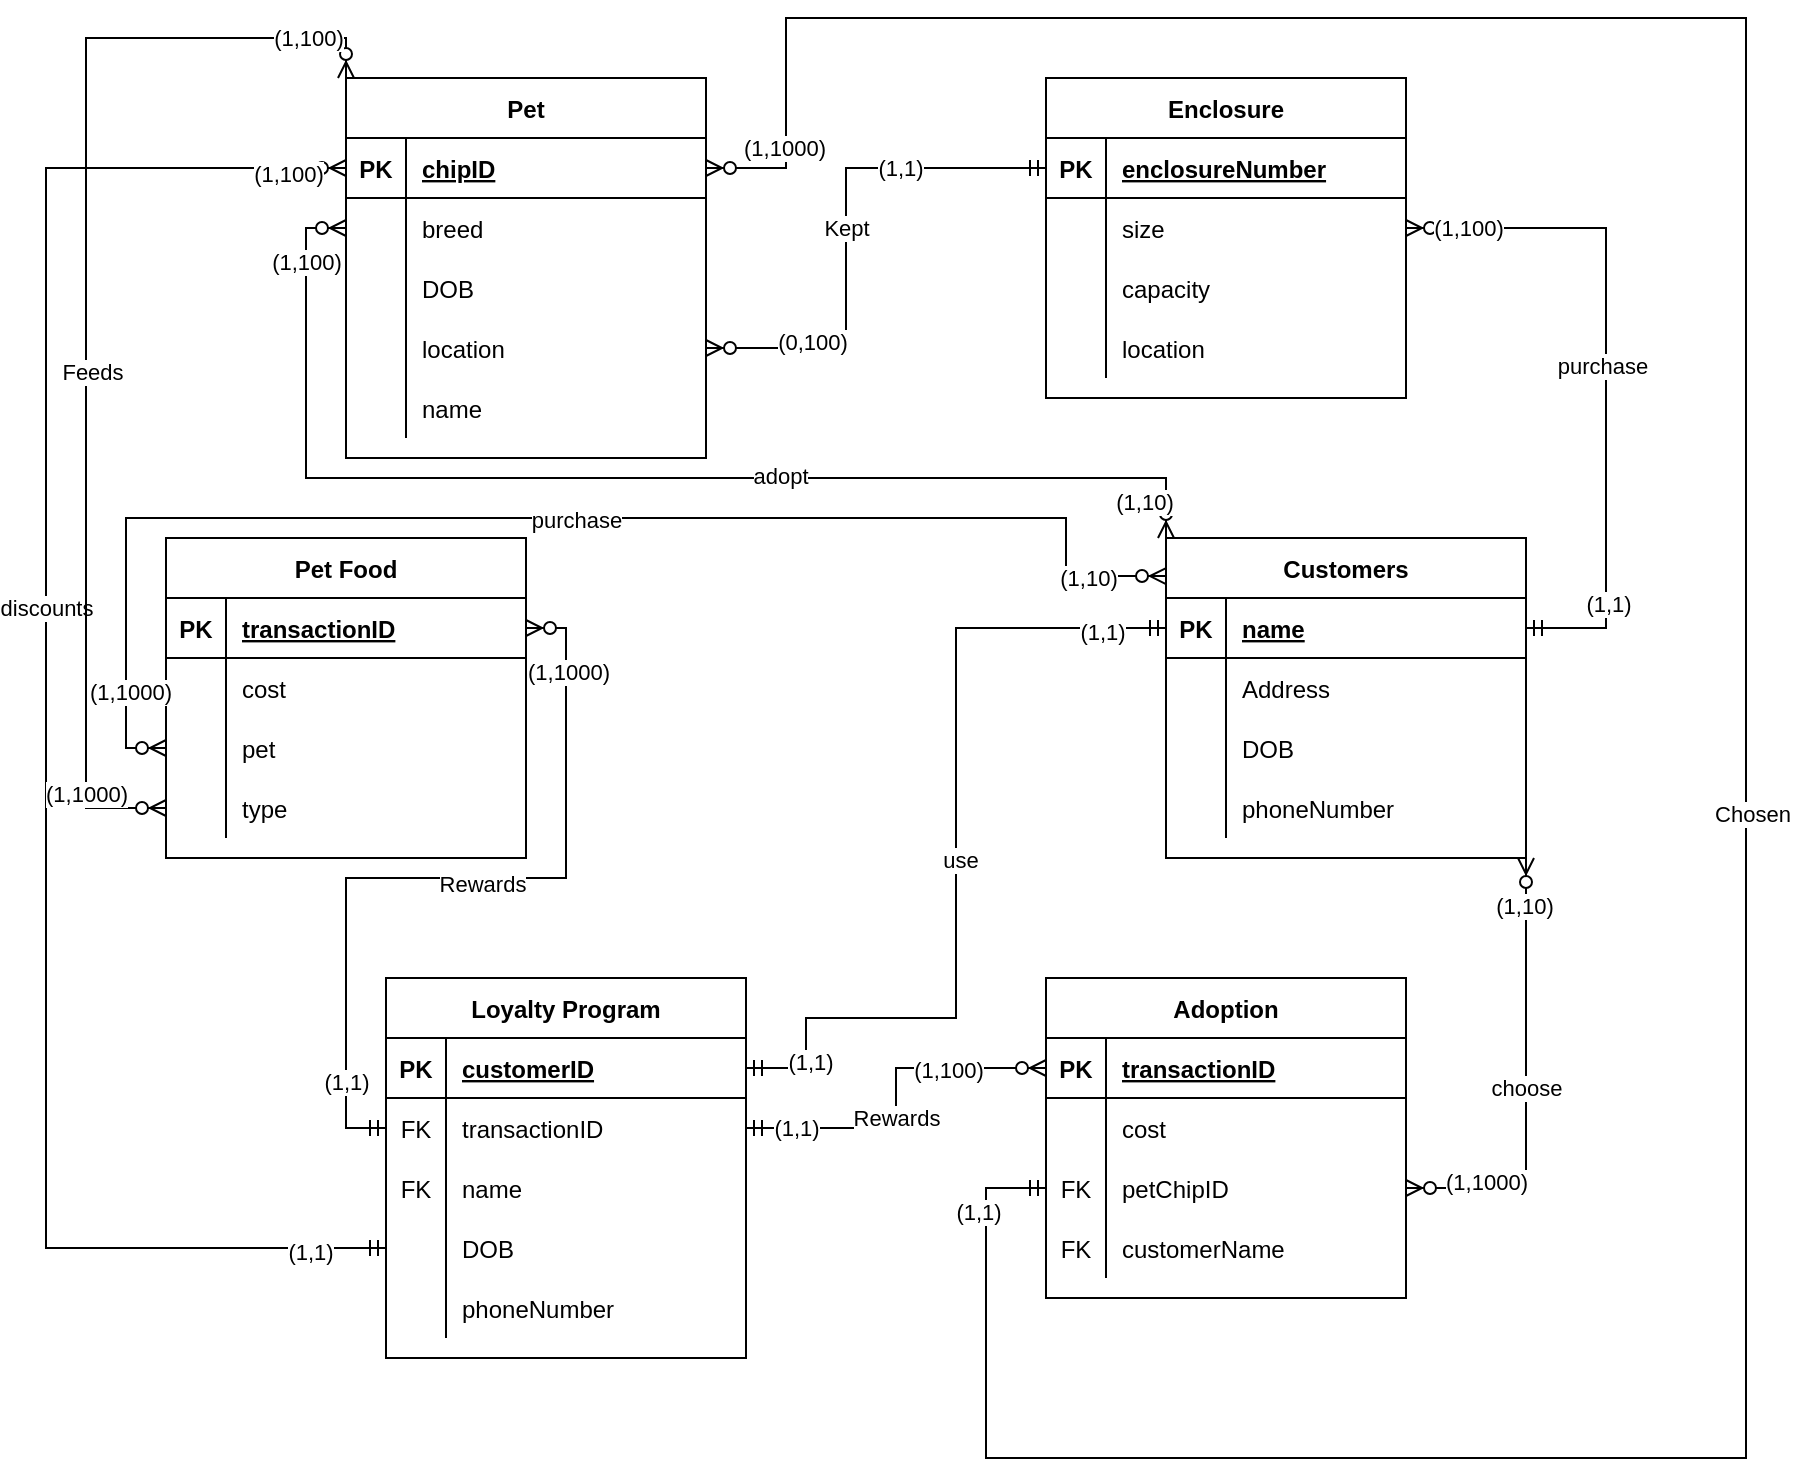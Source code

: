 <mxfile version="13.7.5" type="github">
  <diagram id="R2lEEEUBdFMjLlhIrx00" name="Page-1">
    <mxGraphModel dx="1632" dy="577" grid="1" gridSize="10" guides="1" tooltips="1" connect="1" arrows="1" fold="1" page="1" pageScale="1" pageWidth="850" pageHeight="1100" math="0" shadow="0" extFonts="Permanent Marker^https://fonts.googleapis.com/css?family=Permanent+Marker">
      <root>
        <mxCell id="0" />
        <mxCell id="1" parent="0" />
        <mxCell id="z0oqm9BWsSVBb0G1JqEK-1" value="Pet" style="shape=table;startSize=30;container=1;collapsible=1;childLayout=tableLayout;fixedRows=1;rowLines=0;fontStyle=1;align=center;resizeLast=1;" parent="1" vertex="1">
          <mxGeometry x="120" y="140" width="180" height="190" as="geometry" />
        </mxCell>
        <mxCell id="z0oqm9BWsSVBb0G1JqEK-2" value="" style="shape=partialRectangle;collapsible=0;dropTarget=0;pointerEvents=0;fillColor=none;top=0;left=0;bottom=1;right=0;points=[[0,0.5],[1,0.5]];portConstraint=eastwest;" parent="z0oqm9BWsSVBb0G1JqEK-1" vertex="1">
          <mxGeometry y="30" width="180" height="30" as="geometry" />
        </mxCell>
        <mxCell id="z0oqm9BWsSVBb0G1JqEK-3" value="PK" style="shape=partialRectangle;connectable=0;fillColor=none;top=0;left=0;bottom=0;right=0;fontStyle=1;overflow=hidden;" parent="z0oqm9BWsSVBb0G1JqEK-2" vertex="1">
          <mxGeometry width="30" height="30" as="geometry" />
        </mxCell>
        <mxCell id="z0oqm9BWsSVBb0G1JqEK-4" value="chipID" style="shape=partialRectangle;connectable=0;fillColor=none;top=0;left=0;bottom=0;right=0;align=left;spacingLeft=6;fontStyle=5;overflow=hidden;" parent="z0oqm9BWsSVBb0G1JqEK-2" vertex="1">
          <mxGeometry x="30" width="150" height="30" as="geometry" />
        </mxCell>
        <mxCell id="z0oqm9BWsSVBb0G1JqEK-5" value="" style="shape=partialRectangle;collapsible=0;dropTarget=0;pointerEvents=0;fillColor=none;top=0;left=0;bottom=0;right=0;points=[[0,0.5],[1,0.5]];portConstraint=eastwest;" parent="z0oqm9BWsSVBb0G1JqEK-1" vertex="1">
          <mxGeometry y="60" width="180" height="30" as="geometry" />
        </mxCell>
        <mxCell id="z0oqm9BWsSVBb0G1JqEK-6" value="" style="shape=partialRectangle;connectable=0;fillColor=none;top=0;left=0;bottom=0;right=0;editable=1;overflow=hidden;" parent="z0oqm9BWsSVBb0G1JqEK-5" vertex="1">
          <mxGeometry width="30" height="30" as="geometry" />
        </mxCell>
        <mxCell id="z0oqm9BWsSVBb0G1JqEK-7" value="breed" style="shape=partialRectangle;connectable=0;fillColor=none;top=0;left=0;bottom=0;right=0;align=left;spacingLeft=6;overflow=hidden;" parent="z0oqm9BWsSVBb0G1JqEK-5" vertex="1">
          <mxGeometry x="30" width="150" height="30" as="geometry" />
        </mxCell>
        <mxCell id="z0oqm9BWsSVBb0G1JqEK-8" value="" style="shape=partialRectangle;collapsible=0;dropTarget=0;pointerEvents=0;fillColor=none;top=0;left=0;bottom=0;right=0;points=[[0,0.5],[1,0.5]];portConstraint=eastwest;" parent="z0oqm9BWsSVBb0G1JqEK-1" vertex="1">
          <mxGeometry y="90" width="180" height="30" as="geometry" />
        </mxCell>
        <mxCell id="z0oqm9BWsSVBb0G1JqEK-9" value="" style="shape=partialRectangle;connectable=0;fillColor=none;top=0;left=0;bottom=0;right=0;editable=1;overflow=hidden;" parent="z0oqm9BWsSVBb0G1JqEK-8" vertex="1">
          <mxGeometry width="30" height="30" as="geometry" />
        </mxCell>
        <mxCell id="z0oqm9BWsSVBb0G1JqEK-10" value="DOB" style="shape=partialRectangle;connectable=0;fillColor=none;top=0;left=0;bottom=0;right=0;align=left;spacingLeft=6;overflow=hidden;" parent="z0oqm9BWsSVBb0G1JqEK-8" vertex="1">
          <mxGeometry x="30" width="150" height="30" as="geometry" />
        </mxCell>
        <mxCell id="z0oqm9BWsSVBb0G1JqEK-11" value="" style="shape=partialRectangle;collapsible=0;dropTarget=0;pointerEvents=0;fillColor=none;top=0;left=0;bottom=0;right=0;points=[[0,0.5],[1,0.5]];portConstraint=eastwest;" parent="z0oqm9BWsSVBb0G1JqEK-1" vertex="1">
          <mxGeometry y="120" width="180" height="30" as="geometry" />
        </mxCell>
        <mxCell id="z0oqm9BWsSVBb0G1JqEK-12" value="" style="shape=partialRectangle;connectable=0;fillColor=none;top=0;left=0;bottom=0;right=0;editable=1;overflow=hidden;" parent="z0oqm9BWsSVBb0G1JqEK-11" vertex="1">
          <mxGeometry width="30" height="30" as="geometry" />
        </mxCell>
        <mxCell id="z0oqm9BWsSVBb0G1JqEK-13" value="location" style="shape=partialRectangle;connectable=0;fillColor=none;top=0;left=0;bottom=0;right=0;align=left;spacingLeft=6;overflow=hidden;" parent="z0oqm9BWsSVBb0G1JqEK-11" vertex="1">
          <mxGeometry x="30" width="150" height="30" as="geometry" />
        </mxCell>
        <mxCell id="z0oqm9BWsSVBb0G1JqEK-113" value="" style="shape=partialRectangle;collapsible=0;dropTarget=0;pointerEvents=0;fillColor=none;top=0;left=0;bottom=0;right=0;points=[[0,0.5],[1,0.5]];portConstraint=eastwest;" parent="z0oqm9BWsSVBb0G1JqEK-1" vertex="1">
          <mxGeometry y="150" width="180" height="30" as="geometry" />
        </mxCell>
        <mxCell id="z0oqm9BWsSVBb0G1JqEK-114" value="" style="shape=partialRectangle;connectable=0;fillColor=none;top=0;left=0;bottom=0;right=0;editable=1;overflow=hidden;" parent="z0oqm9BWsSVBb0G1JqEK-113" vertex="1">
          <mxGeometry width="30" height="30" as="geometry" />
        </mxCell>
        <mxCell id="z0oqm9BWsSVBb0G1JqEK-115" value="name" style="shape=partialRectangle;connectable=0;fillColor=none;top=0;left=0;bottom=0;right=0;align=left;spacingLeft=6;overflow=hidden;" parent="z0oqm9BWsSVBb0G1JqEK-113" vertex="1">
          <mxGeometry x="30" width="150" height="30" as="geometry" />
        </mxCell>
        <mxCell id="z0oqm9BWsSVBb0G1JqEK-27" value="Kept" style="edgeStyle=orthogonalEdgeStyle;rounded=0;orthogonalLoop=1;jettySize=auto;html=1;exitX=1;exitY=0.5;exitDx=0;exitDy=0;endArrow=ERmandOne;endFill=0;startArrow=ERzeroToMany;startFill=1;" parent="1" source="z0oqm9BWsSVBb0G1JqEK-11" edge="1">
          <mxGeometry relative="1" as="geometry">
            <mxPoint x="470" y="185" as="targetPoint" />
            <Array as="points">
              <mxPoint x="370" y="275" />
              <mxPoint x="370" y="185" />
            </Array>
          </mxGeometry>
        </mxCell>
        <mxCell id="z0oqm9BWsSVBb0G1JqEK-30" value="(1,1)" style="edgeLabel;html=1;align=center;verticalAlign=middle;resizable=0;points=[];" parent="z0oqm9BWsSVBb0G1JqEK-27" vertex="1" connectable="0">
          <mxGeometry x="0.434" relative="1" as="geometry">
            <mxPoint as="offset" />
          </mxGeometry>
        </mxCell>
        <mxCell id="z0oqm9BWsSVBb0G1JqEK-31" value="(0,100)" style="edgeLabel;html=1;align=center;verticalAlign=middle;resizable=0;points=[];" parent="z0oqm9BWsSVBb0G1JqEK-27" vertex="1" connectable="0">
          <mxGeometry x="-0.592" y="3" relative="1" as="geometry">
            <mxPoint as="offset" />
          </mxGeometry>
        </mxCell>
        <mxCell id="z0oqm9BWsSVBb0G1JqEK-14" value="Enclosure" style="shape=table;startSize=30;container=1;collapsible=1;childLayout=tableLayout;fixedRows=1;rowLines=0;fontStyle=1;align=center;resizeLast=1;" parent="1" vertex="1">
          <mxGeometry x="470" y="140" width="180" height="160" as="geometry" />
        </mxCell>
        <mxCell id="z0oqm9BWsSVBb0G1JqEK-15" value="" style="shape=partialRectangle;collapsible=0;dropTarget=0;pointerEvents=0;fillColor=none;top=0;left=0;bottom=1;right=0;points=[[0,0.5],[1,0.5]];portConstraint=eastwest;" parent="z0oqm9BWsSVBb0G1JqEK-14" vertex="1">
          <mxGeometry y="30" width="180" height="30" as="geometry" />
        </mxCell>
        <mxCell id="z0oqm9BWsSVBb0G1JqEK-16" value="PK" style="shape=partialRectangle;connectable=0;fillColor=none;top=0;left=0;bottom=0;right=0;fontStyle=1;overflow=hidden;" parent="z0oqm9BWsSVBb0G1JqEK-15" vertex="1">
          <mxGeometry width="30" height="30" as="geometry" />
        </mxCell>
        <mxCell id="z0oqm9BWsSVBb0G1JqEK-17" value="enclosureNumber" style="shape=partialRectangle;connectable=0;fillColor=none;top=0;left=0;bottom=0;right=0;align=left;spacingLeft=6;fontStyle=5;overflow=hidden;" parent="z0oqm9BWsSVBb0G1JqEK-15" vertex="1">
          <mxGeometry x="30" width="150" height="30" as="geometry" />
        </mxCell>
        <mxCell id="z0oqm9BWsSVBb0G1JqEK-18" value="" style="shape=partialRectangle;collapsible=0;dropTarget=0;pointerEvents=0;fillColor=none;top=0;left=0;bottom=0;right=0;points=[[0,0.5],[1,0.5]];portConstraint=eastwest;" parent="z0oqm9BWsSVBb0G1JqEK-14" vertex="1">
          <mxGeometry y="60" width="180" height="30" as="geometry" />
        </mxCell>
        <mxCell id="z0oqm9BWsSVBb0G1JqEK-19" value="" style="shape=partialRectangle;connectable=0;fillColor=none;top=0;left=0;bottom=0;right=0;editable=1;overflow=hidden;" parent="z0oqm9BWsSVBb0G1JqEK-18" vertex="1">
          <mxGeometry width="30" height="30" as="geometry" />
        </mxCell>
        <mxCell id="z0oqm9BWsSVBb0G1JqEK-20" value="size" style="shape=partialRectangle;connectable=0;fillColor=none;top=0;left=0;bottom=0;right=0;align=left;spacingLeft=6;overflow=hidden;" parent="z0oqm9BWsSVBb0G1JqEK-18" vertex="1">
          <mxGeometry x="30" width="150" height="30" as="geometry" />
        </mxCell>
        <mxCell id="z0oqm9BWsSVBb0G1JqEK-21" value="" style="shape=partialRectangle;collapsible=0;dropTarget=0;pointerEvents=0;fillColor=none;top=0;left=0;bottom=0;right=0;points=[[0,0.5],[1,0.5]];portConstraint=eastwest;" parent="z0oqm9BWsSVBb0G1JqEK-14" vertex="1">
          <mxGeometry y="90" width="180" height="30" as="geometry" />
        </mxCell>
        <mxCell id="z0oqm9BWsSVBb0G1JqEK-22" value="" style="shape=partialRectangle;connectable=0;fillColor=none;top=0;left=0;bottom=0;right=0;editable=1;overflow=hidden;" parent="z0oqm9BWsSVBb0G1JqEK-21" vertex="1">
          <mxGeometry width="30" height="30" as="geometry" />
        </mxCell>
        <mxCell id="z0oqm9BWsSVBb0G1JqEK-23" value="capacity" style="shape=partialRectangle;connectable=0;fillColor=none;top=0;left=0;bottom=0;right=0;align=left;spacingLeft=6;overflow=hidden;" parent="z0oqm9BWsSVBb0G1JqEK-21" vertex="1">
          <mxGeometry x="30" width="150" height="30" as="geometry" />
        </mxCell>
        <mxCell id="z0oqm9BWsSVBb0G1JqEK-24" value="" style="shape=partialRectangle;collapsible=0;dropTarget=0;pointerEvents=0;fillColor=none;top=0;left=0;bottom=0;right=0;points=[[0,0.5],[1,0.5]];portConstraint=eastwest;" parent="z0oqm9BWsSVBb0G1JqEK-14" vertex="1">
          <mxGeometry y="120" width="180" height="30" as="geometry" />
        </mxCell>
        <mxCell id="z0oqm9BWsSVBb0G1JqEK-25" value="" style="shape=partialRectangle;connectable=0;fillColor=none;top=0;left=0;bottom=0;right=0;editable=1;overflow=hidden;" parent="z0oqm9BWsSVBb0G1JqEK-24" vertex="1">
          <mxGeometry width="30" height="30" as="geometry" />
        </mxCell>
        <mxCell id="z0oqm9BWsSVBb0G1JqEK-26" value="location" style="shape=partialRectangle;connectable=0;fillColor=none;top=0;left=0;bottom=0;right=0;align=left;spacingLeft=6;overflow=hidden;" parent="z0oqm9BWsSVBb0G1JqEK-24" vertex="1">
          <mxGeometry x="30" width="150" height="30" as="geometry" />
        </mxCell>
        <mxCell id="z0oqm9BWsSVBb0G1JqEK-155" style="edgeStyle=orthogonalEdgeStyle;rounded=0;orthogonalLoop=1;jettySize=auto;html=1;exitX=0;exitY=0;exitDx=0;exitDy=0;entryX=0;entryY=0.5;entryDx=0;entryDy=0;startArrow=ERzeroToMany;startFill=1;endArrow=ERzeroToMany;endFill=1;" parent="1" source="z0oqm9BWsSVBb0G1JqEK-45" target="z0oqm9BWsSVBb0G1JqEK-5" edge="1">
          <mxGeometry relative="1" as="geometry">
            <Array as="points">
              <mxPoint x="530" y="340" />
              <mxPoint x="100" y="340" />
              <mxPoint x="100" y="215" />
            </Array>
          </mxGeometry>
        </mxCell>
        <mxCell id="z0oqm9BWsSVBb0G1JqEK-156" value="adopt" style="edgeLabel;html=1;align=center;verticalAlign=middle;resizable=0;points=[];" parent="z0oqm9BWsSVBb0G1JqEK-155" vertex="1" connectable="0">
          <mxGeometry x="-0.263" y="-1" relative="1" as="geometry">
            <mxPoint as="offset" />
          </mxGeometry>
        </mxCell>
        <mxCell id="z0oqm9BWsSVBb0G1JqEK-157" value="(1,100)" style="edgeLabel;html=1;align=center;verticalAlign=middle;resizable=0;points=[];" parent="z0oqm9BWsSVBb0G1JqEK-155" vertex="1" connectable="0">
          <mxGeometry x="0.878" relative="1" as="geometry">
            <mxPoint as="offset" />
          </mxGeometry>
        </mxCell>
        <mxCell id="z0oqm9BWsSVBb0G1JqEK-160" value="(1,10)" style="edgeLabel;html=1;align=center;verticalAlign=middle;resizable=0;points=[];" parent="z0oqm9BWsSVBb0G1JqEK-155" vertex="1" connectable="0">
          <mxGeometry x="-0.941" y="11" relative="1" as="geometry">
            <mxPoint as="offset" />
          </mxGeometry>
        </mxCell>
        <mxCell id="z0oqm9BWsSVBb0G1JqEK-45" value="Customers" style="shape=table;startSize=30;container=1;collapsible=1;childLayout=tableLayout;fixedRows=1;rowLines=0;fontStyle=1;align=center;resizeLast=1;" parent="1" vertex="1">
          <mxGeometry x="530" y="370" width="180" height="160" as="geometry" />
        </mxCell>
        <mxCell id="z0oqm9BWsSVBb0G1JqEK-46" value="" style="shape=partialRectangle;collapsible=0;dropTarget=0;pointerEvents=0;fillColor=none;top=0;left=0;bottom=1;right=0;points=[[0,0.5],[1,0.5]];portConstraint=eastwest;" parent="z0oqm9BWsSVBb0G1JqEK-45" vertex="1">
          <mxGeometry y="30" width="180" height="30" as="geometry" />
        </mxCell>
        <mxCell id="z0oqm9BWsSVBb0G1JqEK-47" value="PK" style="shape=partialRectangle;connectable=0;fillColor=none;top=0;left=0;bottom=0;right=0;fontStyle=1;overflow=hidden;" parent="z0oqm9BWsSVBb0G1JqEK-46" vertex="1">
          <mxGeometry width="30" height="30" as="geometry" />
        </mxCell>
        <mxCell id="z0oqm9BWsSVBb0G1JqEK-48" value="name" style="shape=partialRectangle;connectable=0;fillColor=none;top=0;left=0;bottom=0;right=0;align=left;spacingLeft=6;fontStyle=5;overflow=hidden;" parent="z0oqm9BWsSVBb0G1JqEK-46" vertex="1">
          <mxGeometry x="30" width="150" height="30" as="geometry" />
        </mxCell>
        <mxCell id="z0oqm9BWsSVBb0G1JqEK-49" value="" style="shape=partialRectangle;collapsible=0;dropTarget=0;pointerEvents=0;fillColor=none;top=0;left=0;bottom=0;right=0;points=[[0,0.5],[1,0.5]];portConstraint=eastwest;" parent="z0oqm9BWsSVBb0G1JqEK-45" vertex="1">
          <mxGeometry y="60" width="180" height="30" as="geometry" />
        </mxCell>
        <mxCell id="z0oqm9BWsSVBb0G1JqEK-50" value="" style="shape=partialRectangle;connectable=0;fillColor=none;top=0;left=0;bottom=0;right=0;editable=1;overflow=hidden;" parent="z0oqm9BWsSVBb0G1JqEK-49" vertex="1">
          <mxGeometry width="30" height="30" as="geometry" />
        </mxCell>
        <mxCell id="z0oqm9BWsSVBb0G1JqEK-51" value="Address" style="shape=partialRectangle;connectable=0;fillColor=none;top=0;left=0;bottom=0;right=0;align=left;spacingLeft=6;overflow=hidden;" parent="z0oqm9BWsSVBb0G1JqEK-49" vertex="1">
          <mxGeometry x="30" width="150" height="30" as="geometry" />
        </mxCell>
        <mxCell id="z0oqm9BWsSVBb0G1JqEK-52" value="" style="shape=partialRectangle;collapsible=0;dropTarget=0;pointerEvents=0;fillColor=none;top=0;left=0;bottom=0;right=0;points=[[0,0.5],[1,0.5]];portConstraint=eastwest;" parent="z0oqm9BWsSVBb0G1JqEK-45" vertex="1">
          <mxGeometry y="90" width="180" height="30" as="geometry" />
        </mxCell>
        <mxCell id="z0oqm9BWsSVBb0G1JqEK-53" value="" style="shape=partialRectangle;connectable=0;fillColor=none;top=0;left=0;bottom=0;right=0;editable=1;overflow=hidden;" parent="z0oqm9BWsSVBb0G1JqEK-52" vertex="1">
          <mxGeometry width="30" height="30" as="geometry" />
        </mxCell>
        <mxCell id="z0oqm9BWsSVBb0G1JqEK-54" value="DOB" style="shape=partialRectangle;connectable=0;fillColor=none;top=0;left=0;bottom=0;right=0;align=left;spacingLeft=6;overflow=hidden;" parent="z0oqm9BWsSVBb0G1JqEK-52" vertex="1">
          <mxGeometry x="30" width="150" height="30" as="geometry" />
        </mxCell>
        <mxCell id="z0oqm9BWsSVBb0G1JqEK-55" value="" style="shape=partialRectangle;collapsible=0;dropTarget=0;pointerEvents=0;fillColor=none;top=0;left=0;bottom=0;right=0;points=[[0,0.5],[1,0.5]];portConstraint=eastwest;" parent="z0oqm9BWsSVBb0G1JqEK-45" vertex="1">
          <mxGeometry y="120" width="180" height="30" as="geometry" />
        </mxCell>
        <mxCell id="z0oqm9BWsSVBb0G1JqEK-56" value="" style="shape=partialRectangle;connectable=0;fillColor=none;top=0;left=0;bottom=0;right=0;editable=1;overflow=hidden;" parent="z0oqm9BWsSVBb0G1JqEK-55" vertex="1">
          <mxGeometry width="30" height="30" as="geometry" />
        </mxCell>
        <mxCell id="z0oqm9BWsSVBb0G1JqEK-57" value="phoneNumber" style="shape=partialRectangle;connectable=0;fillColor=none;top=0;left=0;bottom=0;right=0;align=left;spacingLeft=6;overflow=hidden;" parent="z0oqm9BWsSVBb0G1JqEK-55" vertex="1">
          <mxGeometry x="30" width="150" height="30" as="geometry" />
        </mxCell>
        <mxCell id="z0oqm9BWsSVBb0G1JqEK-32" value="Pet Food" style="shape=table;startSize=30;container=1;collapsible=1;childLayout=tableLayout;fixedRows=1;rowLines=0;fontStyle=1;align=center;resizeLast=1;" parent="1" vertex="1">
          <mxGeometry x="30" y="370" width="180" height="160" as="geometry" />
        </mxCell>
        <mxCell id="z0oqm9BWsSVBb0G1JqEK-33" value="" style="shape=partialRectangle;collapsible=0;dropTarget=0;pointerEvents=0;fillColor=none;top=0;left=0;bottom=1;right=0;points=[[0,0.5],[1,0.5]];portConstraint=eastwest;" parent="z0oqm9BWsSVBb0G1JqEK-32" vertex="1">
          <mxGeometry y="30" width="180" height="30" as="geometry" />
        </mxCell>
        <mxCell id="z0oqm9BWsSVBb0G1JqEK-34" value="PK" style="shape=partialRectangle;connectable=0;fillColor=none;top=0;left=0;bottom=0;right=0;fontStyle=1;overflow=hidden;" parent="z0oqm9BWsSVBb0G1JqEK-33" vertex="1">
          <mxGeometry width="30" height="30" as="geometry" />
        </mxCell>
        <mxCell id="z0oqm9BWsSVBb0G1JqEK-35" value="transactionID" style="shape=partialRectangle;connectable=0;fillColor=none;top=0;left=0;bottom=0;right=0;align=left;spacingLeft=6;fontStyle=5;overflow=hidden;" parent="z0oqm9BWsSVBb0G1JqEK-33" vertex="1">
          <mxGeometry x="30" width="150" height="30" as="geometry" />
        </mxCell>
        <mxCell id="z0oqm9BWsSVBb0G1JqEK-36" value="" style="shape=partialRectangle;collapsible=0;dropTarget=0;pointerEvents=0;fillColor=none;top=0;left=0;bottom=0;right=0;points=[[0,0.5],[1,0.5]];portConstraint=eastwest;" parent="z0oqm9BWsSVBb0G1JqEK-32" vertex="1">
          <mxGeometry y="60" width="180" height="30" as="geometry" />
        </mxCell>
        <mxCell id="z0oqm9BWsSVBb0G1JqEK-37" value="" style="shape=partialRectangle;connectable=0;fillColor=none;top=0;left=0;bottom=0;right=0;editable=1;overflow=hidden;" parent="z0oqm9BWsSVBb0G1JqEK-36" vertex="1">
          <mxGeometry width="30" height="30" as="geometry" />
        </mxCell>
        <mxCell id="z0oqm9BWsSVBb0G1JqEK-38" value="cost" style="shape=partialRectangle;connectable=0;fillColor=none;top=0;left=0;bottom=0;right=0;align=left;spacingLeft=6;overflow=hidden;" parent="z0oqm9BWsSVBb0G1JqEK-36" vertex="1">
          <mxGeometry x="30" width="150" height="30" as="geometry" />
        </mxCell>
        <mxCell id="z0oqm9BWsSVBb0G1JqEK-39" value="" style="shape=partialRectangle;collapsible=0;dropTarget=0;pointerEvents=0;fillColor=none;top=0;left=0;bottom=0;right=0;points=[[0,0.5],[1,0.5]];portConstraint=eastwest;" parent="z0oqm9BWsSVBb0G1JqEK-32" vertex="1">
          <mxGeometry y="90" width="180" height="30" as="geometry" />
        </mxCell>
        <mxCell id="z0oqm9BWsSVBb0G1JqEK-40" value="" style="shape=partialRectangle;connectable=0;fillColor=none;top=0;left=0;bottom=0;right=0;editable=1;overflow=hidden;" parent="z0oqm9BWsSVBb0G1JqEK-39" vertex="1">
          <mxGeometry width="30" height="30" as="geometry" />
        </mxCell>
        <mxCell id="z0oqm9BWsSVBb0G1JqEK-41" value="pet" style="shape=partialRectangle;connectable=0;fillColor=none;top=0;left=0;bottom=0;right=0;align=left;spacingLeft=6;overflow=hidden;" parent="z0oqm9BWsSVBb0G1JqEK-39" vertex="1">
          <mxGeometry x="30" width="150" height="30" as="geometry" />
        </mxCell>
        <mxCell id="z0oqm9BWsSVBb0G1JqEK-42" value="" style="shape=partialRectangle;collapsible=0;dropTarget=0;pointerEvents=0;fillColor=none;top=0;left=0;bottom=0;right=0;points=[[0,0.5],[1,0.5]];portConstraint=eastwest;" parent="z0oqm9BWsSVBb0G1JqEK-32" vertex="1">
          <mxGeometry y="120" width="180" height="30" as="geometry" />
        </mxCell>
        <mxCell id="z0oqm9BWsSVBb0G1JqEK-43" value="" style="shape=partialRectangle;connectable=0;fillColor=none;top=0;left=0;bottom=0;right=0;editable=1;overflow=hidden;" parent="z0oqm9BWsSVBb0G1JqEK-42" vertex="1">
          <mxGeometry width="30" height="30" as="geometry" />
        </mxCell>
        <mxCell id="z0oqm9BWsSVBb0G1JqEK-44" value="type" style="shape=partialRectangle;connectable=0;fillColor=none;top=0;left=0;bottom=0;right=0;align=left;spacingLeft=6;overflow=hidden;" parent="z0oqm9BWsSVBb0G1JqEK-42" vertex="1">
          <mxGeometry x="30" width="150" height="30" as="geometry" />
        </mxCell>
        <mxCell id="z0oqm9BWsSVBb0G1JqEK-71" value="Adoption" style="shape=table;startSize=30;container=1;collapsible=1;childLayout=tableLayout;fixedRows=1;rowLines=0;fontStyle=1;align=center;resizeLast=1;" parent="1" vertex="1">
          <mxGeometry x="470" y="590" width="180" height="160" as="geometry" />
        </mxCell>
        <mxCell id="z0oqm9BWsSVBb0G1JqEK-72" value="" style="shape=partialRectangle;collapsible=0;dropTarget=0;pointerEvents=0;fillColor=none;top=0;left=0;bottom=1;right=0;points=[[0,0.5],[1,0.5]];portConstraint=eastwest;" parent="z0oqm9BWsSVBb0G1JqEK-71" vertex="1">
          <mxGeometry y="30" width="180" height="30" as="geometry" />
        </mxCell>
        <mxCell id="z0oqm9BWsSVBb0G1JqEK-73" value="PK" style="shape=partialRectangle;connectable=0;fillColor=none;top=0;left=0;bottom=0;right=0;fontStyle=1;overflow=hidden;" parent="z0oqm9BWsSVBb0G1JqEK-72" vertex="1">
          <mxGeometry width="30" height="30" as="geometry" />
        </mxCell>
        <mxCell id="z0oqm9BWsSVBb0G1JqEK-74" value="transactionID" style="shape=partialRectangle;connectable=0;fillColor=none;top=0;left=0;bottom=0;right=0;align=left;spacingLeft=6;fontStyle=5;overflow=hidden;" parent="z0oqm9BWsSVBb0G1JqEK-72" vertex="1">
          <mxGeometry x="30" width="150" height="30" as="geometry" />
        </mxCell>
        <mxCell id="z0oqm9BWsSVBb0G1JqEK-75" value="" style="shape=partialRectangle;collapsible=0;dropTarget=0;pointerEvents=0;fillColor=none;top=0;left=0;bottom=0;right=0;points=[[0,0.5],[1,0.5]];portConstraint=eastwest;" parent="z0oqm9BWsSVBb0G1JqEK-71" vertex="1">
          <mxGeometry y="60" width="180" height="30" as="geometry" />
        </mxCell>
        <mxCell id="z0oqm9BWsSVBb0G1JqEK-76" value="" style="shape=partialRectangle;connectable=0;fillColor=none;top=0;left=0;bottom=0;right=0;editable=1;overflow=hidden;" parent="z0oqm9BWsSVBb0G1JqEK-75" vertex="1">
          <mxGeometry width="30" height="30" as="geometry" />
        </mxCell>
        <mxCell id="z0oqm9BWsSVBb0G1JqEK-77" value="cost" style="shape=partialRectangle;connectable=0;fillColor=none;top=0;left=0;bottom=0;right=0;align=left;spacingLeft=6;overflow=hidden;" parent="z0oqm9BWsSVBb0G1JqEK-75" vertex="1">
          <mxGeometry x="30" width="150" height="30" as="geometry" />
        </mxCell>
        <mxCell id="z0oqm9BWsSVBb0G1JqEK-78" value="" style="shape=partialRectangle;collapsible=0;dropTarget=0;pointerEvents=0;fillColor=none;top=0;left=0;bottom=0;right=0;points=[[0,0.5],[1,0.5]];portConstraint=eastwest;" parent="z0oqm9BWsSVBb0G1JqEK-71" vertex="1">
          <mxGeometry y="90" width="180" height="30" as="geometry" />
        </mxCell>
        <mxCell id="z0oqm9BWsSVBb0G1JqEK-79" value="FK" style="shape=partialRectangle;connectable=0;fillColor=none;top=0;left=0;bottom=0;right=0;editable=1;overflow=hidden;" parent="z0oqm9BWsSVBb0G1JqEK-78" vertex="1">
          <mxGeometry width="30" height="30" as="geometry" />
        </mxCell>
        <mxCell id="z0oqm9BWsSVBb0G1JqEK-80" value="petChipID" style="shape=partialRectangle;connectable=0;fillColor=none;top=0;left=0;bottom=0;right=0;align=left;spacingLeft=6;overflow=hidden;" parent="z0oqm9BWsSVBb0G1JqEK-78" vertex="1">
          <mxGeometry x="30" width="150" height="30" as="geometry" />
        </mxCell>
        <mxCell id="z0oqm9BWsSVBb0G1JqEK-81" value="" style="shape=partialRectangle;collapsible=0;dropTarget=0;pointerEvents=0;fillColor=none;top=0;left=0;bottom=0;right=0;points=[[0,0.5],[1,0.5]];portConstraint=eastwest;" parent="z0oqm9BWsSVBb0G1JqEK-71" vertex="1">
          <mxGeometry y="120" width="180" height="30" as="geometry" />
        </mxCell>
        <mxCell id="z0oqm9BWsSVBb0G1JqEK-82" value="FK" style="shape=partialRectangle;connectable=0;fillColor=none;top=0;left=0;bottom=0;right=0;editable=1;overflow=hidden;" parent="z0oqm9BWsSVBb0G1JqEK-81" vertex="1">
          <mxGeometry width="30" height="30" as="geometry" />
        </mxCell>
        <mxCell id="z0oqm9BWsSVBb0G1JqEK-83" value="customerName" style="shape=partialRectangle;connectable=0;fillColor=none;top=0;left=0;bottom=0;right=0;align=left;spacingLeft=6;overflow=hidden;" parent="z0oqm9BWsSVBb0G1JqEK-81" vertex="1">
          <mxGeometry x="30" width="150" height="30" as="geometry" />
        </mxCell>
        <mxCell id="z0oqm9BWsSVBb0G1JqEK-58" value="Loyalty Program" style="shape=table;startSize=30;container=1;collapsible=1;childLayout=tableLayout;fixedRows=1;rowLines=0;fontStyle=1;align=center;resizeLast=1;" parent="1" vertex="1">
          <mxGeometry x="140" y="590" width="180" height="190" as="geometry" />
        </mxCell>
        <mxCell id="z0oqm9BWsSVBb0G1JqEK-59" value="" style="shape=partialRectangle;collapsible=0;dropTarget=0;pointerEvents=0;fillColor=none;top=0;left=0;bottom=1;right=0;points=[[0,0.5],[1,0.5]];portConstraint=eastwest;" parent="z0oqm9BWsSVBb0G1JqEK-58" vertex="1">
          <mxGeometry y="30" width="180" height="30" as="geometry" />
        </mxCell>
        <mxCell id="z0oqm9BWsSVBb0G1JqEK-60" value="PK" style="shape=partialRectangle;connectable=0;fillColor=none;top=0;left=0;bottom=0;right=0;fontStyle=1;overflow=hidden;" parent="z0oqm9BWsSVBb0G1JqEK-59" vertex="1">
          <mxGeometry width="30" height="30" as="geometry" />
        </mxCell>
        <mxCell id="z0oqm9BWsSVBb0G1JqEK-61" value="customerID" style="shape=partialRectangle;connectable=0;fillColor=none;top=0;left=0;bottom=0;right=0;align=left;spacingLeft=6;fontStyle=5;overflow=hidden;" parent="z0oqm9BWsSVBb0G1JqEK-59" vertex="1">
          <mxGeometry x="30" width="150" height="30" as="geometry" />
        </mxCell>
        <mxCell id="z0oqm9BWsSVBb0G1JqEK-62" value="" style="shape=partialRectangle;collapsible=0;dropTarget=0;pointerEvents=0;fillColor=none;top=0;left=0;bottom=0;right=0;points=[[0,0.5],[1,0.5]];portConstraint=eastwest;" parent="z0oqm9BWsSVBb0G1JqEK-58" vertex="1">
          <mxGeometry y="60" width="180" height="30" as="geometry" />
        </mxCell>
        <mxCell id="z0oqm9BWsSVBb0G1JqEK-63" value="FK" style="shape=partialRectangle;connectable=0;fillColor=none;top=0;left=0;bottom=0;right=0;editable=1;overflow=hidden;" parent="z0oqm9BWsSVBb0G1JqEK-62" vertex="1">
          <mxGeometry width="30" height="30" as="geometry" />
        </mxCell>
        <mxCell id="z0oqm9BWsSVBb0G1JqEK-64" value="transactionID" style="shape=partialRectangle;connectable=0;fillColor=none;top=0;left=0;bottom=0;right=0;align=left;spacingLeft=6;overflow=hidden;" parent="z0oqm9BWsSVBb0G1JqEK-62" vertex="1">
          <mxGeometry x="30" width="150" height="30" as="geometry" />
        </mxCell>
        <mxCell id="z0oqm9BWsSVBb0G1JqEK-65" value="" style="shape=partialRectangle;collapsible=0;dropTarget=0;pointerEvents=0;fillColor=none;top=0;left=0;bottom=0;right=0;points=[[0,0.5],[1,0.5]];portConstraint=eastwest;" parent="z0oqm9BWsSVBb0G1JqEK-58" vertex="1">
          <mxGeometry y="90" width="180" height="30" as="geometry" />
        </mxCell>
        <mxCell id="z0oqm9BWsSVBb0G1JqEK-66" value="FK" style="shape=partialRectangle;connectable=0;fillColor=none;top=0;left=0;bottom=0;right=0;editable=1;overflow=hidden;" parent="z0oqm9BWsSVBb0G1JqEK-65" vertex="1">
          <mxGeometry width="30" height="30" as="geometry" />
        </mxCell>
        <mxCell id="z0oqm9BWsSVBb0G1JqEK-67" value="name" style="shape=partialRectangle;connectable=0;fillColor=none;top=0;left=0;bottom=0;right=0;align=left;spacingLeft=6;overflow=hidden;" parent="z0oqm9BWsSVBb0G1JqEK-65" vertex="1">
          <mxGeometry x="30" width="150" height="30" as="geometry" />
        </mxCell>
        <mxCell id="z0oqm9BWsSVBb0G1JqEK-68" value="" style="shape=partialRectangle;collapsible=0;dropTarget=0;pointerEvents=0;fillColor=none;top=0;left=0;bottom=0;right=0;points=[[0,0.5],[1,0.5]];portConstraint=eastwest;" parent="z0oqm9BWsSVBb0G1JqEK-58" vertex="1">
          <mxGeometry y="120" width="180" height="30" as="geometry" />
        </mxCell>
        <mxCell id="z0oqm9BWsSVBb0G1JqEK-69" value="" style="shape=partialRectangle;connectable=0;fillColor=none;top=0;left=0;bottom=0;right=0;editable=1;overflow=hidden;" parent="z0oqm9BWsSVBb0G1JqEK-68" vertex="1">
          <mxGeometry width="30" height="30" as="geometry" />
        </mxCell>
        <mxCell id="z0oqm9BWsSVBb0G1JqEK-70" value="DOB" style="shape=partialRectangle;connectable=0;fillColor=none;top=0;left=0;bottom=0;right=0;align=left;spacingLeft=6;overflow=hidden;" parent="z0oqm9BWsSVBb0G1JqEK-68" vertex="1">
          <mxGeometry x="30" width="150" height="30" as="geometry" />
        </mxCell>
        <mxCell id="z0oqm9BWsSVBb0G1JqEK-110" value="" style="shape=partialRectangle;collapsible=0;dropTarget=0;pointerEvents=0;fillColor=none;top=0;left=0;bottom=0;right=0;points=[[0,0.5],[1,0.5]];portConstraint=eastwest;" parent="z0oqm9BWsSVBb0G1JqEK-58" vertex="1">
          <mxGeometry y="150" width="180" height="30" as="geometry" />
        </mxCell>
        <mxCell id="z0oqm9BWsSVBb0G1JqEK-111" value="" style="shape=partialRectangle;connectable=0;fillColor=none;top=0;left=0;bottom=0;right=0;editable=1;overflow=hidden;" parent="z0oqm9BWsSVBb0G1JqEK-110" vertex="1">
          <mxGeometry width="30" height="30" as="geometry" />
        </mxCell>
        <mxCell id="z0oqm9BWsSVBb0G1JqEK-112" value="phoneNumber" style="shape=partialRectangle;connectable=0;fillColor=none;top=0;left=0;bottom=0;right=0;align=left;spacingLeft=6;overflow=hidden;" parent="z0oqm9BWsSVBb0G1JqEK-110" vertex="1">
          <mxGeometry x="30" width="150" height="30" as="geometry" />
        </mxCell>
        <mxCell id="z0oqm9BWsSVBb0G1JqEK-130" style="edgeStyle=orthogonalEdgeStyle;rounded=0;orthogonalLoop=1;jettySize=auto;html=1;exitX=1;exitY=0.5;exitDx=0;exitDy=0;entryX=0;entryY=0.5;entryDx=0;entryDy=0;startArrow=ERzeroToMany;startFill=1;endArrow=ERmandOne;endFill=0;" parent="1" source="z0oqm9BWsSVBb0G1JqEK-33" target="z0oqm9BWsSVBb0G1JqEK-62" edge="1">
          <mxGeometry relative="1" as="geometry" />
        </mxCell>
        <mxCell id="z0oqm9BWsSVBb0G1JqEK-132" value="(1,1000)" style="edgeLabel;html=1;align=center;verticalAlign=middle;resizable=0;points=[];" parent="z0oqm9BWsSVBb0G1JqEK-130" vertex="1" connectable="0">
          <mxGeometry x="-0.79" y="1" relative="1" as="geometry">
            <mxPoint as="offset" />
          </mxGeometry>
        </mxCell>
        <mxCell id="z0oqm9BWsSVBb0G1JqEK-133" value="(1,1)" style="edgeLabel;html=1;align=center;verticalAlign=middle;resizable=0;points=[];" parent="z0oqm9BWsSVBb0G1JqEK-130" vertex="1" connectable="0">
          <mxGeometry x="0.785" relative="1" as="geometry">
            <mxPoint as="offset" />
          </mxGeometry>
        </mxCell>
        <mxCell id="z0oqm9BWsSVBb0G1JqEK-134" value="Rewards" style="edgeLabel;html=1;align=center;verticalAlign=middle;resizable=0;points=[];" parent="z0oqm9BWsSVBb0G1JqEK-130" vertex="1" connectable="0">
          <mxGeometry x="-0.065" y="3" relative="1" as="geometry">
            <mxPoint as="offset" />
          </mxGeometry>
        </mxCell>
        <mxCell id="z0oqm9BWsSVBb0G1JqEK-135" style="edgeStyle=orthogonalEdgeStyle;rounded=0;orthogonalLoop=1;jettySize=auto;html=1;exitX=0;exitY=0.5;exitDx=0;exitDy=0;entryX=1;entryY=0.5;entryDx=0;entryDy=0;startArrow=ERzeroToMany;startFill=1;endArrow=ERmandOne;endFill=0;" parent="1" source="z0oqm9BWsSVBb0G1JqEK-72" target="z0oqm9BWsSVBb0G1JqEK-62" edge="1">
          <mxGeometry relative="1" as="geometry">
            <Array as="points">
              <mxPoint x="395" y="635" />
              <mxPoint x="395" y="665" />
            </Array>
          </mxGeometry>
        </mxCell>
        <mxCell id="z0oqm9BWsSVBb0G1JqEK-136" value="(1,1)" style="edgeLabel;html=1;align=center;verticalAlign=middle;resizable=0;points=[];" parent="z0oqm9BWsSVBb0G1JqEK-135" vertex="1" connectable="0">
          <mxGeometry x="0.722" relative="1" as="geometry">
            <mxPoint as="offset" />
          </mxGeometry>
        </mxCell>
        <mxCell id="z0oqm9BWsSVBb0G1JqEK-137" value="(1,100)" style="edgeLabel;html=1;align=center;verticalAlign=middle;resizable=0;points=[];" parent="z0oqm9BWsSVBb0G1JqEK-135" vertex="1" connectable="0">
          <mxGeometry x="-0.456" y="1" relative="1" as="geometry">
            <mxPoint as="offset" />
          </mxGeometry>
        </mxCell>
        <mxCell id="z0oqm9BWsSVBb0G1JqEK-138" value="Rewards" style="edgeLabel;html=1;align=center;verticalAlign=middle;resizable=0;points=[];" parent="z0oqm9BWsSVBb0G1JqEK-135" vertex="1" connectable="0">
          <mxGeometry x="0.111" relative="1" as="geometry">
            <mxPoint as="offset" />
          </mxGeometry>
        </mxCell>
        <mxCell id="z0oqm9BWsSVBb0G1JqEK-140" style="edgeStyle=orthogonalEdgeStyle;rounded=0;orthogonalLoop=1;jettySize=auto;html=1;exitX=1;exitY=0.5;exitDx=0;exitDy=0;entryX=0;entryY=0.5;entryDx=0;entryDy=0;startArrow=ERmandOne;startFill=0;endArrow=ERmandOne;endFill=0;" parent="1" source="z0oqm9BWsSVBb0G1JqEK-59" target="z0oqm9BWsSVBb0G1JqEK-46" edge="1">
          <mxGeometry relative="1" as="geometry">
            <Array as="points">
              <mxPoint x="350" y="635" />
              <mxPoint x="350" y="610" />
              <mxPoint x="425" y="610" />
              <mxPoint x="425" y="415" />
            </Array>
          </mxGeometry>
        </mxCell>
        <mxCell id="z0oqm9BWsSVBb0G1JqEK-141" value="(1,1)" style="edgeLabel;html=1;align=center;verticalAlign=middle;resizable=0;points=[];" parent="z0oqm9BWsSVBb0G1JqEK-140" vertex="1" connectable="0">
          <mxGeometry x="-0.861" y="4" relative="1" as="geometry">
            <mxPoint x="6" y="-3" as="offset" />
          </mxGeometry>
        </mxCell>
        <mxCell id="z0oqm9BWsSVBb0G1JqEK-143" value="(1,1)" style="edgeLabel;html=1;align=center;verticalAlign=middle;resizable=0;points=[];" parent="z0oqm9BWsSVBb0G1JqEK-140" vertex="1" connectable="0">
          <mxGeometry x="0.851" y="-2" relative="1" as="geometry">
            <mxPoint as="offset" />
          </mxGeometry>
        </mxCell>
        <mxCell id="z0oqm9BWsSVBb0G1JqEK-144" value="use" style="edgeLabel;html=1;align=center;verticalAlign=middle;resizable=0;points=[];" parent="z0oqm9BWsSVBb0G1JqEK-140" vertex="1" connectable="0">
          <mxGeometry x="-0.028" y="-2" relative="1" as="geometry">
            <mxPoint as="offset" />
          </mxGeometry>
        </mxCell>
        <mxCell id="z0oqm9BWsSVBb0G1JqEK-146" style="edgeStyle=orthogonalEdgeStyle;rounded=0;orthogonalLoop=1;jettySize=auto;html=1;exitX=1;exitY=0.5;exitDx=0;exitDy=0;entryX=1;entryY=0.5;entryDx=0;entryDy=0;startArrow=ERmandOne;startFill=0;endArrow=ERzeroToMany;endFill=1;" parent="1" source="z0oqm9BWsSVBb0G1JqEK-46" target="z0oqm9BWsSVBb0G1JqEK-18" edge="1">
          <mxGeometry relative="1" as="geometry">
            <Array as="points">
              <mxPoint x="750" y="415" />
              <mxPoint x="750" y="215" />
            </Array>
          </mxGeometry>
        </mxCell>
        <mxCell id="z0oqm9BWsSVBb0G1JqEK-147" value="purchase" style="edgeLabel;html=1;align=center;verticalAlign=middle;resizable=0;points=[];" parent="z0oqm9BWsSVBb0G1JqEK-146" vertex="1" connectable="0">
          <mxGeometry x="0.007" y="2" relative="1" as="geometry">
            <mxPoint as="offset" />
          </mxGeometry>
        </mxCell>
        <mxCell id="z0oqm9BWsSVBb0G1JqEK-148" value="(1,1)" style="edgeLabel;html=1;align=center;verticalAlign=middle;resizable=0;points=[];" parent="z0oqm9BWsSVBb0G1JqEK-146" vertex="1" connectable="0">
          <mxGeometry x="-0.693" y="-1" relative="1" as="geometry">
            <mxPoint as="offset" />
          </mxGeometry>
        </mxCell>
        <mxCell id="z0oqm9BWsSVBb0G1JqEK-183" value="(1,100)" style="edgeLabel;html=1;align=center;verticalAlign=middle;resizable=0;points=[];" parent="z0oqm9BWsSVBb0G1JqEK-146" vertex="1" connectable="0">
          <mxGeometry x="0.82" relative="1" as="geometry">
            <mxPoint as="offset" />
          </mxGeometry>
        </mxCell>
        <mxCell id="z0oqm9BWsSVBb0G1JqEK-151" style="edgeStyle=orthogonalEdgeStyle;rounded=0;orthogonalLoop=1;jettySize=auto;html=1;exitX=0;exitY=0.5;exitDx=0;exitDy=0;entryX=0;entryY=0.5;entryDx=0;entryDy=0;startArrow=ERmandOne;startFill=0;endArrow=ERzeroToMany;endFill=1;" parent="1" source="z0oqm9BWsSVBb0G1JqEK-68" target="z0oqm9BWsSVBb0G1JqEK-2" edge="1">
          <mxGeometry relative="1" as="geometry">
            <Array as="points">
              <mxPoint x="-30" y="725" />
              <mxPoint x="-30" y="185" />
            </Array>
          </mxGeometry>
        </mxCell>
        <mxCell id="z0oqm9BWsSVBb0G1JqEK-152" value="discounts" style="edgeLabel;html=1;align=center;verticalAlign=middle;resizable=0;points=[];" parent="z0oqm9BWsSVBb0G1JqEK-151" vertex="1" connectable="0">
          <mxGeometry x="0.141" relative="1" as="geometry">
            <mxPoint as="offset" />
          </mxGeometry>
        </mxCell>
        <mxCell id="z0oqm9BWsSVBb0G1JqEK-153" value="(1,1)" style="edgeLabel;html=1;align=center;verticalAlign=middle;resizable=0;points=[];" parent="z0oqm9BWsSVBb0G1JqEK-151" vertex="1" connectable="0">
          <mxGeometry x="-0.91" y="2" relative="1" as="geometry">
            <mxPoint as="offset" />
          </mxGeometry>
        </mxCell>
        <mxCell id="z0oqm9BWsSVBb0G1JqEK-154" value="(1,100)" style="edgeLabel;html=1;align=center;verticalAlign=middle;resizable=0;points=[];" parent="z0oqm9BWsSVBb0G1JqEK-151" vertex="1" connectable="0">
          <mxGeometry x="0.931" y="-3" relative="1" as="geometry">
            <mxPoint as="offset" />
          </mxGeometry>
        </mxCell>
        <mxCell id="z0oqm9BWsSVBb0G1JqEK-164" style="edgeStyle=orthogonalEdgeStyle;rounded=0;orthogonalLoop=1;jettySize=auto;html=1;exitX=0;exitY=0.5;exitDx=0;exitDy=0;entryX=0;entryY=0.119;entryDx=0;entryDy=0;entryPerimeter=0;startArrow=ERzeroToMany;startFill=1;endArrow=ERzeroToMany;endFill=1;" parent="1" source="z0oqm9BWsSVBb0G1JqEK-39" target="z0oqm9BWsSVBb0G1JqEK-45" edge="1">
          <mxGeometry relative="1" as="geometry">
            <Array as="points">
              <mxPoint x="10" y="475" />
              <mxPoint x="10" y="360" />
              <mxPoint x="480" y="360" />
              <mxPoint x="480" y="389" />
            </Array>
          </mxGeometry>
        </mxCell>
        <mxCell id="z0oqm9BWsSVBb0G1JqEK-165" value="(1,1000)" style="edgeLabel;html=1;align=center;verticalAlign=middle;resizable=0;points=[];" parent="z0oqm9BWsSVBb0G1JqEK-164" vertex="1" connectable="0">
          <mxGeometry x="-0.86" y="-2" relative="1" as="geometry">
            <mxPoint as="offset" />
          </mxGeometry>
        </mxCell>
        <mxCell id="z0oqm9BWsSVBb0G1JqEK-180" value="purchase" style="edgeLabel;html=1;align=center;verticalAlign=middle;resizable=0;points=[];" parent="z0oqm9BWsSVBb0G1JqEK-164" vertex="1" connectable="0">
          <mxGeometry x="0.053" y="-1" relative="1" as="geometry">
            <mxPoint as="offset" />
          </mxGeometry>
        </mxCell>
        <mxCell id="z0oqm9BWsSVBb0G1JqEK-182" value="(1,10)" style="edgeLabel;html=1;align=center;verticalAlign=middle;resizable=0;points=[];" parent="z0oqm9BWsSVBb0G1JqEK-164" vertex="1" connectable="0">
          <mxGeometry x="0.886" y="-1" relative="1" as="geometry">
            <mxPoint as="offset" />
          </mxGeometry>
        </mxCell>
        <mxCell id="z0oqm9BWsSVBb0G1JqEK-184" style="edgeStyle=orthogonalEdgeStyle;rounded=0;orthogonalLoop=1;jettySize=auto;html=1;exitX=1;exitY=0.5;exitDx=0;exitDy=0;entryX=1;entryY=1;entryDx=0;entryDy=0;startArrow=ERzeroToMany;startFill=1;endArrow=ERzeroToMany;endFill=1;" parent="1" source="z0oqm9BWsSVBb0G1JqEK-78" target="z0oqm9BWsSVBb0G1JqEK-45" edge="1">
          <mxGeometry relative="1" as="geometry" />
        </mxCell>
        <mxCell id="z0oqm9BWsSVBb0G1JqEK-185" value="choose" style="edgeLabel;html=1;align=center;verticalAlign=middle;resizable=0;points=[];" parent="z0oqm9BWsSVBb0G1JqEK-184" vertex="1" connectable="0">
          <mxGeometry x="-0.022" relative="1" as="geometry">
            <mxPoint as="offset" />
          </mxGeometry>
        </mxCell>
        <mxCell id="z0oqm9BWsSVBb0G1JqEK-186" value="(1,10)" style="edgeLabel;html=1;align=center;verticalAlign=middle;resizable=0;points=[];" parent="z0oqm9BWsSVBb0G1JqEK-184" vertex="1" connectable="0">
          <mxGeometry x="0.787" y="1" relative="1" as="geometry">
            <mxPoint as="offset" />
          </mxGeometry>
        </mxCell>
        <mxCell id="z0oqm9BWsSVBb0G1JqEK-187" value="(1,1000)" style="edgeLabel;html=1;align=center;verticalAlign=middle;resizable=0;points=[];" parent="z0oqm9BWsSVBb0G1JqEK-184" vertex="1" connectable="0">
          <mxGeometry x="-0.644" y="3" relative="1" as="geometry">
            <mxPoint as="offset" />
          </mxGeometry>
        </mxCell>
        <mxCell id="z0oqm9BWsSVBb0G1JqEK-188" style="edgeStyle=orthogonalEdgeStyle;rounded=0;orthogonalLoop=1;jettySize=auto;html=1;exitX=0;exitY=0.5;exitDx=0;exitDy=0;entryX=1;entryY=0.5;entryDx=0;entryDy=0;startArrow=ERmandOne;startFill=0;endArrow=ERzeroToMany;endFill=1;" parent="1" source="z0oqm9BWsSVBb0G1JqEK-78" target="z0oqm9BWsSVBb0G1JqEK-2" edge="1">
          <mxGeometry relative="1" as="geometry">
            <Array as="points">
              <mxPoint x="440" y="695" />
              <mxPoint x="440" y="830" />
              <mxPoint x="820" y="830" />
              <mxPoint x="820" y="110" />
              <mxPoint x="340" y="110" />
              <mxPoint x="340" y="185" />
            </Array>
          </mxGeometry>
        </mxCell>
        <mxCell id="z0oqm9BWsSVBb0G1JqEK-190" value="Chosen" style="edgeLabel;html=1;align=center;verticalAlign=middle;resizable=0;points=[];" parent="z0oqm9BWsSVBb0G1JqEK-188" vertex="1" connectable="0">
          <mxGeometry x="-0.067" y="-3" relative="1" as="geometry">
            <mxPoint as="offset" />
          </mxGeometry>
        </mxCell>
        <mxCell id="z0oqm9BWsSVBb0G1JqEK-191" value="(1,1000)" style="edgeLabel;html=1;align=center;verticalAlign=middle;resizable=0;points=[];" parent="z0oqm9BWsSVBb0G1JqEK-188" vertex="1" connectable="0">
          <mxGeometry x="0.946" y="-1" relative="1" as="geometry">
            <mxPoint as="offset" />
          </mxGeometry>
        </mxCell>
        <mxCell id="z0oqm9BWsSVBb0G1JqEK-192" value="(1,1)" style="edgeLabel;html=1;align=center;verticalAlign=middle;resizable=0;points=[];" parent="z0oqm9BWsSVBb0G1JqEK-188" vertex="1" connectable="0">
          <mxGeometry x="-0.968" y="13" relative="1" as="geometry">
            <mxPoint x="-17" y="12" as="offset" />
          </mxGeometry>
        </mxCell>
        <mxCell id="-Sp-7W_vErg65sVTsuDF-1" style="edgeStyle=orthogonalEdgeStyle;rounded=0;orthogonalLoop=1;jettySize=auto;html=1;exitX=0;exitY=0.5;exitDx=0;exitDy=0;entryX=0;entryY=0;entryDx=0;entryDy=0;endArrow=ERzeroToMany;endFill=1;startArrow=ERzeroToMany;startFill=1;" edge="1" parent="1" source="z0oqm9BWsSVBb0G1JqEK-42" target="z0oqm9BWsSVBb0G1JqEK-1">
          <mxGeometry relative="1" as="geometry">
            <Array as="points">
              <mxPoint x="-10" y="505" />
              <mxPoint x="-10" y="120" />
              <mxPoint x="120" y="120" />
            </Array>
          </mxGeometry>
        </mxCell>
        <mxCell id="-Sp-7W_vErg65sVTsuDF-2" value="Feeds" style="edgeLabel;html=1;align=center;verticalAlign=middle;resizable=0;points=[];" vertex="1" connectable="0" parent="-Sp-7W_vErg65sVTsuDF-1">
          <mxGeometry x="-0.103" y="-3" relative="1" as="geometry">
            <mxPoint as="offset" />
          </mxGeometry>
        </mxCell>
        <mxCell id="-Sp-7W_vErg65sVTsuDF-4" value="(1,100)" style="edgeLabel;html=1;align=center;verticalAlign=middle;resizable=0;points=[];" vertex="1" connectable="0" parent="-Sp-7W_vErg65sVTsuDF-1">
          <mxGeometry x="0.864" relative="1" as="geometry">
            <mxPoint as="offset" />
          </mxGeometry>
        </mxCell>
        <mxCell id="-Sp-7W_vErg65sVTsuDF-5" value="(1,1000)" style="edgeLabel;html=1;align=center;verticalAlign=middle;resizable=0;points=[];" vertex="1" connectable="0" parent="-Sp-7W_vErg65sVTsuDF-1">
          <mxGeometry x="-0.861" y="-7" relative="1" as="geometry">
            <mxPoint x="-7" y="-7" as="offset" />
          </mxGeometry>
        </mxCell>
      </root>
    </mxGraphModel>
  </diagram>
</mxfile>
